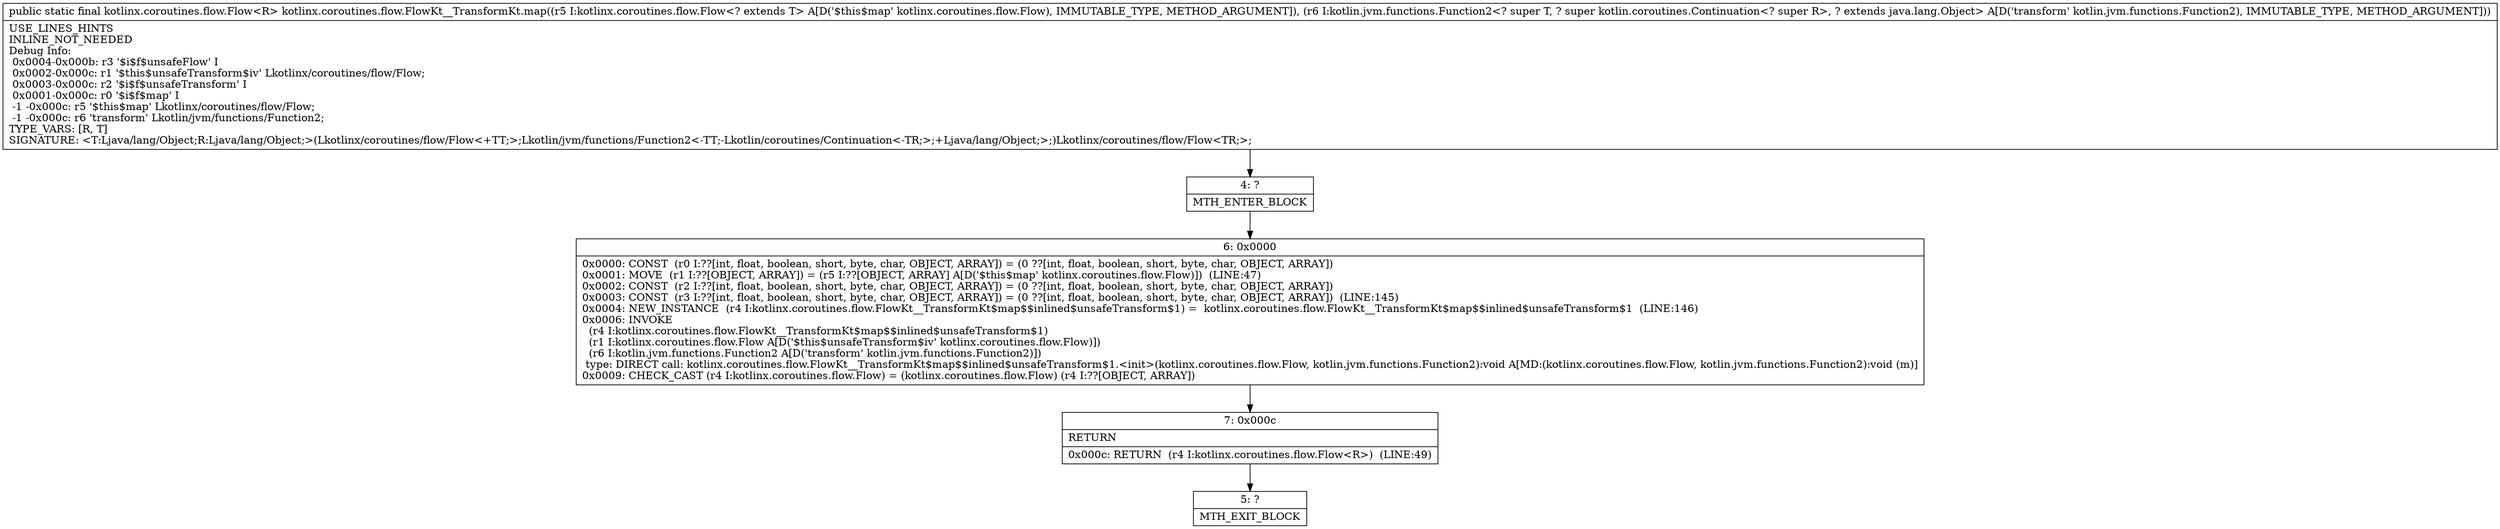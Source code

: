 digraph "CFG forkotlinx.coroutines.flow.FlowKt__TransformKt.map(Lkotlinx\/coroutines\/flow\/Flow;Lkotlin\/jvm\/functions\/Function2;)Lkotlinx\/coroutines\/flow\/Flow;" {
Node_4 [shape=record,label="{4\:\ ?|MTH_ENTER_BLOCK\l}"];
Node_6 [shape=record,label="{6\:\ 0x0000|0x0000: CONST  (r0 I:??[int, float, boolean, short, byte, char, OBJECT, ARRAY]) = (0 ??[int, float, boolean, short, byte, char, OBJECT, ARRAY]) \l0x0001: MOVE  (r1 I:??[OBJECT, ARRAY]) = (r5 I:??[OBJECT, ARRAY] A[D('$this$map' kotlinx.coroutines.flow.Flow)])  (LINE:47)\l0x0002: CONST  (r2 I:??[int, float, boolean, short, byte, char, OBJECT, ARRAY]) = (0 ??[int, float, boolean, short, byte, char, OBJECT, ARRAY]) \l0x0003: CONST  (r3 I:??[int, float, boolean, short, byte, char, OBJECT, ARRAY]) = (0 ??[int, float, boolean, short, byte, char, OBJECT, ARRAY])  (LINE:145)\l0x0004: NEW_INSTANCE  (r4 I:kotlinx.coroutines.flow.FlowKt__TransformKt$map$$inlined$unsafeTransform$1) =  kotlinx.coroutines.flow.FlowKt__TransformKt$map$$inlined$unsafeTransform$1  (LINE:146)\l0x0006: INVOKE  \l  (r4 I:kotlinx.coroutines.flow.FlowKt__TransformKt$map$$inlined$unsafeTransform$1)\l  (r1 I:kotlinx.coroutines.flow.Flow A[D('$this$unsafeTransform$iv' kotlinx.coroutines.flow.Flow)])\l  (r6 I:kotlin.jvm.functions.Function2 A[D('transform' kotlin.jvm.functions.Function2)])\l type: DIRECT call: kotlinx.coroutines.flow.FlowKt__TransformKt$map$$inlined$unsafeTransform$1.\<init\>(kotlinx.coroutines.flow.Flow, kotlin.jvm.functions.Function2):void A[MD:(kotlinx.coroutines.flow.Flow, kotlin.jvm.functions.Function2):void (m)]\l0x0009: CHECK_CAST (r4 I:kotlinx.coroutines.flow.Flow) = (kotlinx.coroutines.flow.Flow) (r4 I:??[OBJECT, ARRAY]) \l}"];
Node_7 [shape=record,label="{7\:\ 0x000c|RETURN\l|0x000c: RETURN  (r4 I:kotlinx.coroutines.flow.Flow\<R\>)  (LINE:49)\l}"];
Node_5 [shape=record,label="{5\:\ ?|MTH_EXIT_BLOCK\l}"];
MethodNode[shape=record,label="{public static final kotlinx.coroutines.flow.Flow\<R\> kotlinx.coroutines.flow.FlowKt__TransformKt.map((r5 I:kotlinx.coroutines.flow.Flow\<? extends T\> A[D('$this$map' kotlinx.coroutines.flow.Flow), IMMUTABLE_TYPE, METHOD_ARGUMENT]), (r6 I:kotlin.jvm.functions.Function2\<? super T, ? super kotlin.coroutines.Continuation\<? super R\>, ? extends java.lang.Object\> A[D('transform' kotlin.jvm.functions.Function2), IMMUTABLE_TYPE, METHOD_ARGUMENT]))  | USE_LINES_HINTS\lINLINE_NOT_NEEDED\lDebug Info:\l  0x0004\-0x000b: r3 '$i$f$unsafeFlow' I\l  0x0002\-0x000c: r1 '$this$unsafeTransform$iv' Lkotlinx\/coroutines\/flow\/Flow;\l  0x0003\-0x000c: r2 '$i$f$unsafeTransform' I\l  0x0001\-0x000c: r0 '$i$f$map' I\l  \-1 \-0x000c: r5 '$this$map' Lkotlinx\/coroutines\/flow\/Flow;\l  \-1 \-0x000c: r6 'transform' Lkotlin\/jvm\/functions\/Function2;\lTYPE_VARS: [R, T]\lSIGNATURE: \<T:Ljava\/lang\/Object;R:Ljava\/lang\/Object;\>(Lkotlinx\/coroutines\/flow\/Flow\<+TT;\>;Lkotlin\/jvm\/functions\/Function2\<\-TT;\-Lkotlin\/coroutines\/Continuation\<\-TR;\>;+Ljava\/lang\/Object;\>;)Lkotlinx\/coroutines\/flow\/Flow\<TR;\>;\l}"];
MethodNode -> Node_4;Node_4 -> Node_6;
Node_6 -> Node_7;
Node_7 -> Node_5;
}

